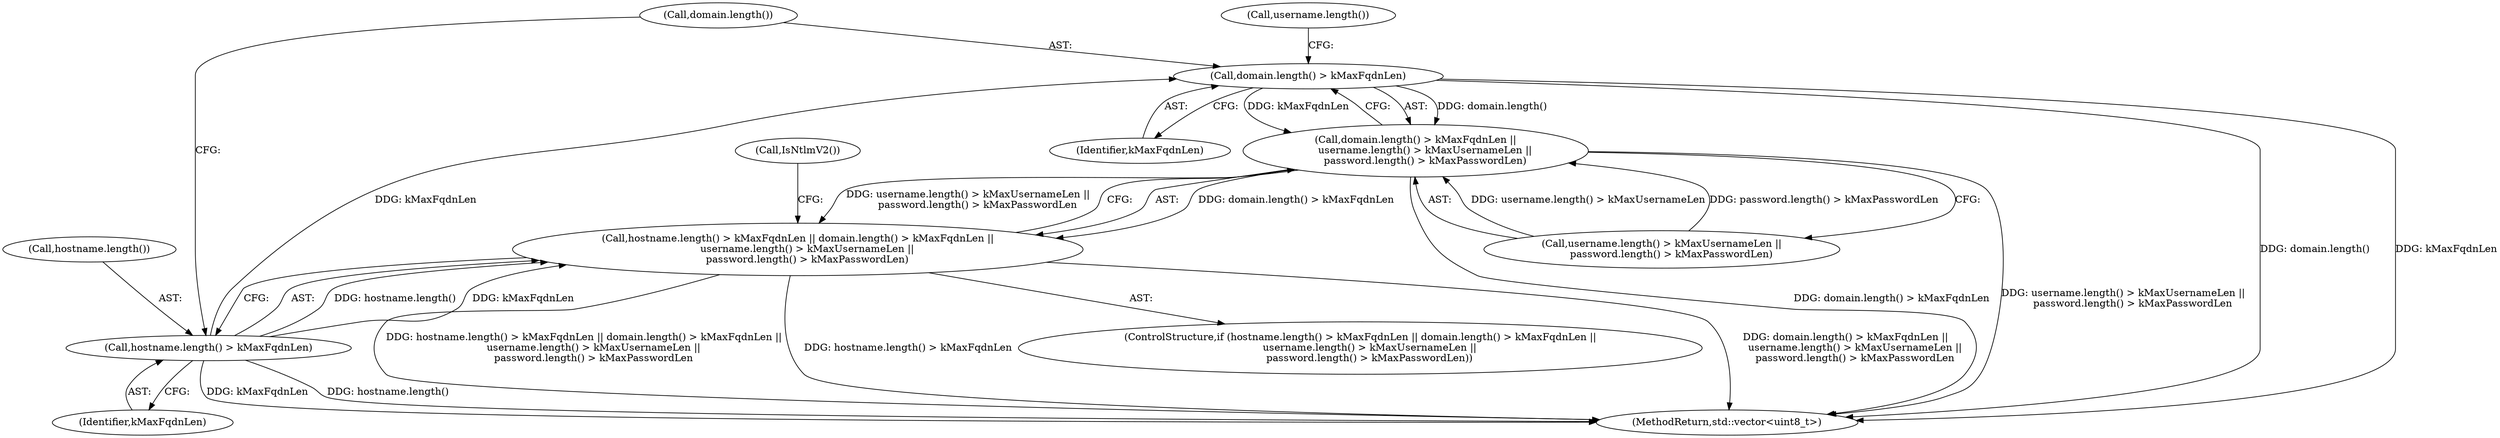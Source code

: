 digraph "0_Chrome_9cfe470d793da6e09b966d435c8fa2ba1625d5fe_3@API" {
"1000117" [label="(Call,domain.length() > kMaxFqdnLen)"];
"1000113" [label="(Call,hostname.length() > kMaxFqdnLen)"];
"1000116" [label="(Call,domain.length() > kMaxFqdnLen ||\n      username.length() > kMaxUsernameLen ||\n      password.length() > kMaxPasswordLen)"];
"1000112" [label="(Call,hostname.length() > kMaxFqdnLen || domain.length() > kMaxFqdnLen ||\n      username.length() > kMaxUsernameLen ||\n      password.length() > kMaxPasswordLen)"];
"1000115" [label="(Identifier,kMaxFqdnLen)"];
"1000117" [label="(Call,domain.length() > kMaxFqdnLen)"];
"1000114" [label="(Call,hostname.length())"];
"1000111" [label="(ControlStructure,if (hostname.length() > kMaxFqdnLen || domain.length() > kMaxFqdnLen ||\n      username.length() > kMaxUsernameLen ||\n      password.length() > kMaxPasswordLen))"];
"1000112" [label="(Call,hostname.length() > kMaxFqdnLen || domain.length() > kMaxFqdnLen ||\n      username.length() > kMaxUsernameLen ||\n      password.length() > kMaxPasswordLen)"];
"1000113" [label="(Call,hostname.length() > kMaxFqdnLen)"];
"1000120" [label="(Call,username.length() > kMaxUsernameLen ||\n      password.length() > kMaxPasswordLen)"];
"1000122" [label="(Call,username.length())"];
"1000119" [label="(Identifier,kMaxFqdnLen)"];
"1000118" [label="(Call,domain.length())"];
"1000138" [label="(Call,IsNtlmV2())"];
"1000116" [label="(Call,domain.length() > kMaxFqdnLen ||\n      username.length() > kMaxUsernameLen ||\n      password.length() > kMaxPasswordLen)"];
"1000369" [label="(MethodReturn,std::vector<uint8_t>)"];
"1000117" -> "1000116"  [label="AST: "];
"1000117" -> "1000119"  [label="CFG: "];
"1000118" -> "1000117"  [label="AST: "];
"1000119" -> "1000117"  [label="AST: "];
"1000122" -> "1000117"  [label="CFG: "];
"1000116" -> "1000117"  [label="CFG: "];
"1000117" -> "1000369"  [label="DDG: domain.length()"];
"1000117" -> "1000369"  [label="DDG: kMaxFqdnLen"];
"1000117" -> "1000116"  [label="DDG: domain.length()"];
"1000117" -> "1000116"  [label="DDG: kMaxFqdnLen"];
"1000113" -> "1000117"  [label="DDG: kMaxFqdnLen"];
"1000113" -> "1000112"  [label="AST: "];
"1000113" -> "1000115"  [label="CFG: "];
"1000114" -> "1000113"  [label="AST: "];
"1000115" -> "1000113"  [label="AST: "];
"1000118" -> "1000113"  [label="CFG: "];
"1000112" -> "1000113"  [label="CFG: "];
"1000113" -> "1000369"  [label="DDG: hostname.length()"];
"1000113" -> "1000369"  [label="DDG: kMaxFqdnLen"];
"1000113" -> "1000112"  [label="DDG: hostname.length()"];
"1000113" -> "1000112"  [label="DDG: kMaxFqdnLen"];
"1000116" -> "1000112"  [label="AST: "];
"1000116" -> "1000120"  [label="CFG: "];
"1000120" -> "1000116"  [label="AST: "];
"1000112" -> "1000116"  [label="CFG: "];
"1000116" -> "1000369"  [label="DDG: domain.length() > kMaxFqdnLen"];
"1000116" -> "1000369"  [label="DDG: username.length() > kMaxUsernameLen ||\n      password.length() > kMaxPasswordLen"];
"1000116" -> "1000112"  [label="DDG: domain.length() > kMaxFqdnLen"];
"1000116" -> "1000112"  [label="DDG: username.length() > kMaxUsernameLen ||\n      password.length() > kMaxPasswordLen"];
"1000120" -> "1000116"  [label="DDG: username.length() > kMaxUsernameLen"];
"1000120" -> "1000116"  [label="DDG: password.length() > kMaxPasswordLen"];
"1000112" -> "1000111"  [label="AST: "];
"1000138" -> "1000112"  [label="CFG: "];
"1000112" -> "1000369"  [label="DDG: hostname.length() > kMaxFqdnLen || domain.length() > kMaxFqdnLen ||\n      username.length() > kMaxUsernameLen ||\n      password.length() > kMaxPasswordLen"];
"1000112" -> "1000369"  [label="DDG: hostname.length() > kMaxFqdnLen"];
"1000112" -> "1000369"  [label="DDG: domain.length() > kMaxFqdnLen ||\n      username.length() > kMaxUsernameLen ||\n      password.length() > kMaxPasswordLen"];
}
